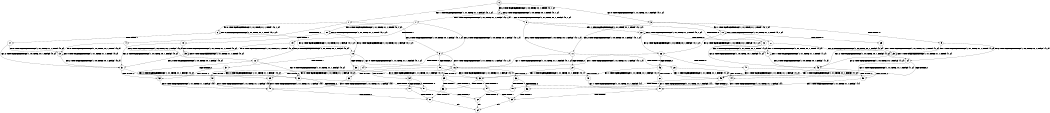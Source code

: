 digraph BCG {
size = "7, 10.5";
center = TRUE;
node [shape = circle];
0 [peripheries = 2];
0 -> 1 [label = "EX !1 !ATOMIC_EXCH_BRANCH (1, +1, TRUE, +1, 1, FALSE) !{0, 1, 2}"];
0 -> 2 [label = "EX !2 !ATOMIC_EXCH_BRANCH (1, +0, TRUE, +0, 1, TRUE) !{0, 1, 2}"];
0 -> 3 [label = "EX !0 !ATOMIC_EXCH_BRANCH (1, +1, TRUE, +1, 1, FALSE) !{0, 1, 2}"];
1 -> 4 [label = "TERMINATE !1"];
1 -> 5 [label = "EX !2 !ATOMIC_EXCH_BRANCH (1, +0, TRUE, +0, 1, FALSE) !{0, 1, 2}"];
1 -> 6 [label = "EX !0 !ATOMIC_EXCH_BRANCH (1, +1, TRUE, +1, 1, TRUE) !{0, 1, 2}"];
2 -> 7 [label = "EX !1 !ATOMIC_EXCH_BRANCH (1, +1, TRUE, +1, 1, FALSE) !{0, 1, 2}"];
2 -> 8 [label = "EX !0 !ATOMIC_EXCH_BRANCH (1, +1, TRUE, +1, 1, FALSE) !{0, 1, 2}"];
2 -> 2 [label = "EX !2 !ATOMIC_EXCH_BRANCH (1, +0, TRUE, +0, 1, TRUE) !{0, 1, 2}"];
3 -> 9 [label = "TERMINATE !0"];
3 -> 10 [label = "EX !1 !ATOMIC_EXCH_BRANCH (1, +1, TRUE, +1, 1, TRUE) !{0, 1, 2}"];
3 -> 11 [label = "EX !2 !ATOMIC_EXCH_BRANCH (1, +0, TRUE, +0, 1, FALSE) !{0, 1, 2}"];
4 -> 12 [label = "EX !2 !ATOMIC_EXCH_BRANCH (1, +0, TRUE, +0, 1, FALSE) !{0, 2}"];
4 -> 13 [label = "EX !0 !ATOMIC_EXCH_BRANCH (1, +1, TRUE, +1, 1, TRUE) !{0, 2}"];
5 -> 14 [label = "TERMINATE !1"];
5 -> 15 [label = "TERMINATE !2"];
5 -> 16 [label = "EX !0 !ATOMIC_EXCH_BRANCH (1, +1, TRUE, +1, 1, FALSE) !{0, 1, 2}"];
6 -> 17 [label = "TERMINATE !1"];
6 -> 18 [label = "EX !2 !ATOMIC_EXCH_BRANCH (1, +0, TRUE, +0, 1, FALSE) !{0, 1, 2}"];
6 -> 6 [label = "EX !0 !ATOMIC_EXCH_BRANCH (1, +1, TRUE, +1, 1, TRUE) !{0, 1, 2}"];
7 -> 19 [label = "TERMINATE !1"];
7 -> 20 [label = "EX !0 !ATOMIC_EXCH_BRANCH (1, +1, TRUE, +1, 1, TRUE) !{0, 1, 2}"];
7 -> 5 [label = "EX !2 !ATOMIC_EXCH_BRANCH (1, +0, TRUE, +0, 1, FALSE) !{0, 1, 2}"];
8 -> 21 [label = "TERMINATE !0"];
8 -> 22 [label = "EX !1 !ATOMIC_EXCH_BRANCH (1, +1, TRUE, +1, 1, TRUE) !{0, 1, 2}"];
8 -> 11 [label = "EX !2 !ATOMIC_EXCH_BRANCH (1, +0, TRUE, +0, 1, FALSE) !{0, 1, 2}"];
9 -> 23 [label = "EX !1 !ATOMIC_EXCH_BRANCH (1, +1, TRUE, +1, 1, TRUE) !{1, 2}"];
9 -> 24 [label = "EX !2 !ATOMIC_EXCH_BRANCH (1, +0, TRUE, +0, 1, FALSE) !{1, 2}"];
10 -> 25 [label = "TERMINATE !0"];
10 -> 26 [label = "EX !2 !ATOMIC_EXCH_BRANCH (1, +0, TRUE, +0, 1, FALSE) !{0, 1, 2}"];
10 -> 10 [label = "EX !1 !ATOMIC_EXCH_BRANCH (1, +1, TRUE, +1, 1, TRUE) !{0, 1, 2}"];
11 -> 27 [label = "TERMINATE !2"];
11 -> 28 [label = "TERMINATE !0"];
11 -> 16 [label = "EX !1 !ATOMIC_EXCH_BRANCH (1, +1, TRUE, +1, 1, FALSE) !{0, 1, 2}"];
12 -> 29 [label = "TERMINATE !2"];
12 -> 30 [label = "EX !0 !ATOMIC_EXCH_BRANCH (1, +1, TRUE, +1, 1, FALSE) !{0, 2}"];
13 -> 31 [label = "EX !2 !ATOMIC_EXCH_BRANCH (1, +0, TRUE, +0, 1, FALSE) !{0, 2}"];
13 -> 13 [label = "EX !0 !ATOMIC_EXCH_BRANCH (1, +1, TRUE, +1, 1, TRUE) !{0, 2}"];
14 -> 29 [label = "TERMINATE !2"];
14 -> 30 [label = "EX !0 !ATOMIC_EXCH_BRANCH (1, +1, TRUE, +1, 1, FALSE) !{0, 2}"];
15 -> 32 [label = "TERMINATE !1"];
15 -> 33 [label = "EX !0 !ATOMIC_EXCH_BRANCH (1, +1, TRUE, +1, 1, FALSE) !{0, 1}"];
16 -> 34 [label = "TERMINATE !1"];
16 -> 35 [label = "TERMINATE !2"];
16 -> 36 [label = "TERMINATE !0"];
17 -> 31 [label = "EX !2 !ATOMIC_EXCH_BRANCH (1, +0, TRUE, +0, 1, FALSE) !{0, 2}"];
17 -> 13 [label = "EX !0 !ATOMIC_EXCH_BRANCH (1, +1, TRUE, +1, 1, TRUE) !{0, 2}"];
18 -> 37 [label = "TERMINATE !1"];
18 -> 38 [label = "TERMINATE !2"];
18 -> 16 [label = "EX !0 !ATOMIC_EXCH_BRANCH (1, +1, TRUE, +1, 1, FALSE) !{0, 1, 2}"];
19 -> 39 [label = "EX !0 !ATOMIC_EXCH_BRANCH (1, +1, TRUE, +1, 1, TRUE) !{0, 2}"];
19 -> 12 [label = "EX !2 !ATOMIC_EXCH_BRANCH (1, +0, TRUE, +0, 1, FALSE) !{0, 2}"];
20 -> 40 [label = "TERMINATE !1"];
20 -> 18 [label = "EX !2 !ATOMIC_EXCH_BRANCH (1, +0, TRUE, +0, 1, FALSE) !{0, 1, 2}"];
20 -> 20 [label = "EX !0 !ATOMIC_EXCH_BRANCH (1, +1, TRUE, +1, 1, TRUE) !{0, 1, 2}"];
21 -> 41 [label = "EX !1 !ATOMIC_EXCH_BRANCH (1, +1, TRUE, +1, 1, TRUE) !{1, 2}"];
21 -> 24 [label = "EX !2 !ATOMIC_EXCH_BRANCH (1, +0, TRUE, +0, 1, FALSE) !{1, 2}"];
22 -> 42 [label = "TERMINATE !0"];
22 -> 26 [label = "EX !2 !ATOMIC_EXCH_BRANCH (1, +0, TRUE, +0, 1, FALSE) !{0, 1, 2}"];
22 -> 22 [label = "EX !1 !ATOMIC_EXCH_BRANCH (1, +1, TRUE, +1, 1, TRUE) !{0, 1, 2}"];
23 -> 43 [label = "EX !2 !ATOMIC_EXCH_BRANCH (1, +0, TRUE, +0, 1, FALSE) !{1, 2}"];
23 -> 23 [label = "EX !1 !ATOMIC_EXCH_BRANCH (1, +1, TRUE, +1, 1, TRUE) !{1, 2}"];
24 -> 44 [label = "TERMINATE !2"];
24 -> 45 [label = "EX !1 !ATOMIC_EXCH_BRANCH (1, +1, TRUE, +1, 1, FALSE) !{1, 2}"];
25 -> 43 [label = "EX !2 !ATOMIC_EXCH_BRANCH (1, +0, TRUE, +0, 1, FALSE) !{1, 2}"];
25 -> 23 [label = "EX !1 !ATOMIC_EXCH_BRANCH (1, +1, TRUE, +1, 1, TRUE) !{1, 2}"];
26 -> 46 [label = "TERMINATE !2"];
26 -> 47 [label = "TERMINATE !0"];
26 -> 16 [label = "EX !1 !ATOMIC_EXCH_BRANCH (1, +1, TRUE, +1, 1, FALSE) !{0, 1, 2}"];
27 -> 48 [label = "TERMINATE !0"];
27 -> 33 [label = "EX !1 !ATOMIC_EXCH_BRANCH (1, +1, TRUE, +1, 1, FALSE) !{0, 1}"];
28 -> 44 [label = "TERMINATE !2"];
28 -> 45 [label = "EX !1 !ATOMIC_EXCH_BRANCH (1, +1, TRUE, +1, 1, FALSE) !{1, 2}"];
29 -> 49 [label = "EX !0 !ATOMIC_EXCH_BRANCH (1, +1, TRUE, +1, 1, FALSE) !{0}"];
30 -> 50 [label = "TERMINATE !2"];
30 -> 51 [label = "TERMINATE !0"];
31 -> 52 [label = "TERMINATE !2"];
31 -> 30 [label = "EX !0 !ATOMIC_EXCH_BRANCH (1, +1, TRUE, +1, 1, FALSE) !{0, 2}"];
32 -> 49 [label = "EX !0 !ATOMIC_EXCH_BRANCH (1, +1, TRUE, +1, 1, FALSE) !{0}"];
33 -> 53 [label = "TERMINATE !1"];
33 -> 54 [label = "TERMINATE !0"];
34 -> 50 [label = "TERMINATE !2"];
34 -> 51 [label = "TERMINATE !0"];
35 -> 53 [label = "TERMINATE !1"];
35 -> 54 [label = "TERMINATE !0"];
36 -> 55 [label = "TERMINATE !1"];
36 -> 56 [label = "TERMINATE !2"];
37 -> 52 [label = "TERMINATE !2"];
37 -> 30 [label = "EX !0 !ATOMIC_EXCH_BRANCH (1, +1, TRUE, +1, 1, FALSE) !{0, 2}"];
38 -> 57 [label = "TERMINATE !1"];
38 -> 33 [label = "EX !0 !ATOMIC_EXCH_BRANCH (1, +1, TRUE, +1, 1, FALSE) !{0, 1}"];
39 -> 31 [label = "EX !2 !ATOMIC_EXCH_BRANCH (1, +0, TRUE, +0, 1, FALSE) !{0, 2}"];
39 -> 39 [label = "EX !0 !ATOMIC_EXCH_BRANCH (1, +1, TRUE, +1, 1, TRUE) !{0, 2}"];
40 -> 31 [label = "EX !2 !ATOMIC_EXCH_BRANCH (1, +0, TRUE, +0, 1, FALSE) !{0, 2}"];
40 -> 39 [label = "EX !0 !ATOMIC_EXCH_BRANCH (1, +1, TRUE, +1, 1, TRUE) !{0, 2}"];
41 -> 43 [label = "EX !2 !ATOMIC_EXCH_BRANCH (1, +0, TRUE, +0, 1, FALSE) !{1, 2}"];
41 -> 41 [label = "EX !1 !ATOMIC_EXCH_BRANCH (1, +1, TRUE, +1, 1, TRUE) !{1, 2}"];
42 -> 43 [label = "EX !2 !ATOMIC_EXCH_BRANCH (1, +0, TRUE, +0, 1, FALSE) !{1, 2}"];
42 -> 41 [label = "EX !1 !ATOMIC_EXCH_BRANCH (1, +1, TRUE, +1, 1, TRUE) !{1, 2}"];
43 -> 58 [label = "TERMINATE !2"];
43 -> 45 [label = "EX !1 !ATOMIC_EXCH_BRANCH (1, +1, TRUE, +1, 1, FALSE) !{1, 2}"];
44 -> 59 [label = "EX !1 !ATOMIC_EXCH_BRANCH (1, +1, TRUE, +1, 1, FALSE) !{1}"];
45 -> 55 [label = "TERMINATE !1"];
45 -> 56 [label = "TERMINATE !2"];
46 -> 60 [label = "TERMINATE !0"];
46 -> 33 [label = "EX !1 !ATOMIC_EXCH_BRANCH (1, +1, TRUE, +1, 1, FALSE) !{0, 1}"];
47 -> 58 [label = "TERMINATE !2"];
47 -> 45 [label = "EX !1 !ATOMIC_EXCH_BRANCH (1, +1, TRUE, +1, 1, FALSE) !{1, 2}"];
48 -> 59 [label = "EX !1 !ATOMIC_EXCH_BRANCH (1, +1, TRUE, +1, 1, FALSE) !{1}"];
49 -> 61 [label = "TERMINATE !0"];
50 -> 61 [label = "TERMINATE !0"];
51 -> 62 [label = "TERMINATE !2"];
52 -> 49 [label = "EX !0 !ATOMIC_EXCH_BRANCH (1, +1, TRUE, +1, 1, FALSE) !{0}"];
53 -> 61 [label = "TERMINATE !0"];
54 -> 63 [label = "TERMINATE !1"];
55 -> 62 [label = "TERMINATE !2"];
56 -> 63 [label = "TERMINATE !1"];
57 -> 49 [label = "EX !0 !ATOMIC_EXCH_BRANCH (1, +1, TRUE, +1, 1, FALSE) !{0}"];
58 -> 59 [label = "EX !1 !ATOMIC_EXCH_BRANCH (1, +1, TRUE, +1, 1, FALSE) !{1}"];
59 -> 63 [label = "TERMINATE !1"];
60 -> 59 [label = "EX !1 !ATOMIC_EXCH_BRANCH (1, +1, TRUE, +1, 1, FALSE) !{1}"];
61 -> 64 [label = "exit"];
62 -> 64 [label = "exit"];
63 -> 64 [label = "exit"];
}
